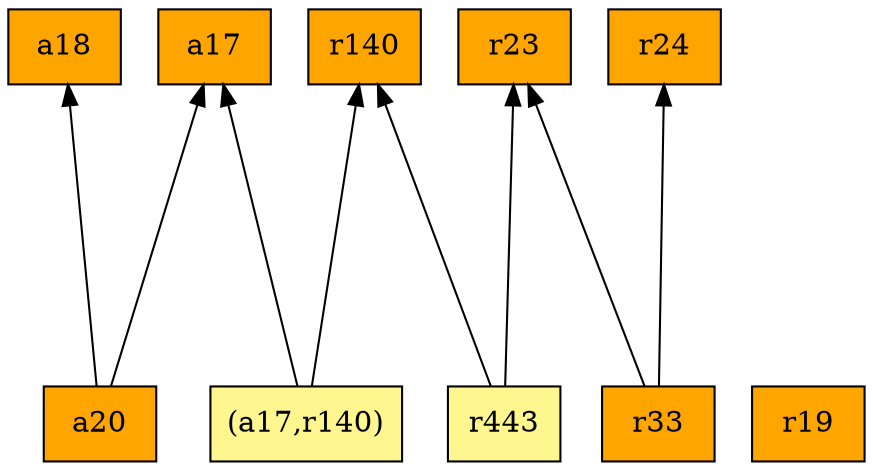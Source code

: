 digraph G {
rankdir=BT;ranksep="2.0";
"r140" [shape=record,fillcolor=orange,style=filled,label="{r140}"];
"a20" [shape=record,fillcolor=orange,style=filled,label="{a20}"];
"r24" [shape=record,fillcolor=orange,style=filled,label="{r24}"];
"r19" [shape=record,fillcolor=orange,style=filled,label="{r19}"];
"a17" [shape=record,fillcolor=orange,style=filled,label="{a17}"];
"r33" [shape=record,fillcolor=orange,style=filled,label="{r33}"];
"r23" [shape=record,fillcolor=orange,style=filled,label="{r23}"];
"a18" [shape=record,fillcolor=orange,style=filled,label="{a18}"];
"(a17,r140)" [shape=record,fillcolor=khaki1,style=filled,label="{(a17,r140)}"];
"r443" [shape=record,fillcolor=khaki1,style=filled,label="{r443}"];
"a20" -> "a18"
"a20" -> "a17"
"r33" -> "r24"
"r33" -> "r23"
"(a17,r140)" -> "a17"
"(a17,r140)" -> "r140"
"r443" -> "r23"
"r443" -> "r140"
}